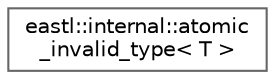 digraph "类继承关系图"
{
 // LATEX_PDF_SIZE
  bgcolor="transparent";
  edge [fontname=Helvetica,fontsize=10,labelfontname=Helvetica,labelfontsize=10];
  node [fontname=Helvetica,fontsize=10,shape=box,height=0.2,width=0.4];
  rankdir="LR";
  Node0 [id="Node000000",label="eastl::internal::atomic\l_invalid_type\< T \>",height=0.2,width=0.4,color="grey40", fillcolor="white", style="filled",URL="$structeastl_1_1internal_1_1atomic__invalid__type.html",tooltip=" "];
}
